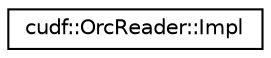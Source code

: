 digraph "Graphical Class Hierarchy"
{
  edge [fontname="Helvetica",fontsize="10",labelfontname="Helvetica",labelfontsize="10"];
  node [fontname="Helvetica",fontsize="10",shape=record];
  rankdir="LR";
  Node0 [label="cudf::OrcReader::Impl",height=0.2,width=0.4,color="black", fillcolor="white", style="filled",URL="$classcudf_1_1OrcReader_1_1Impl.html",tooltip="Implementation for ORC reader. "];
}
